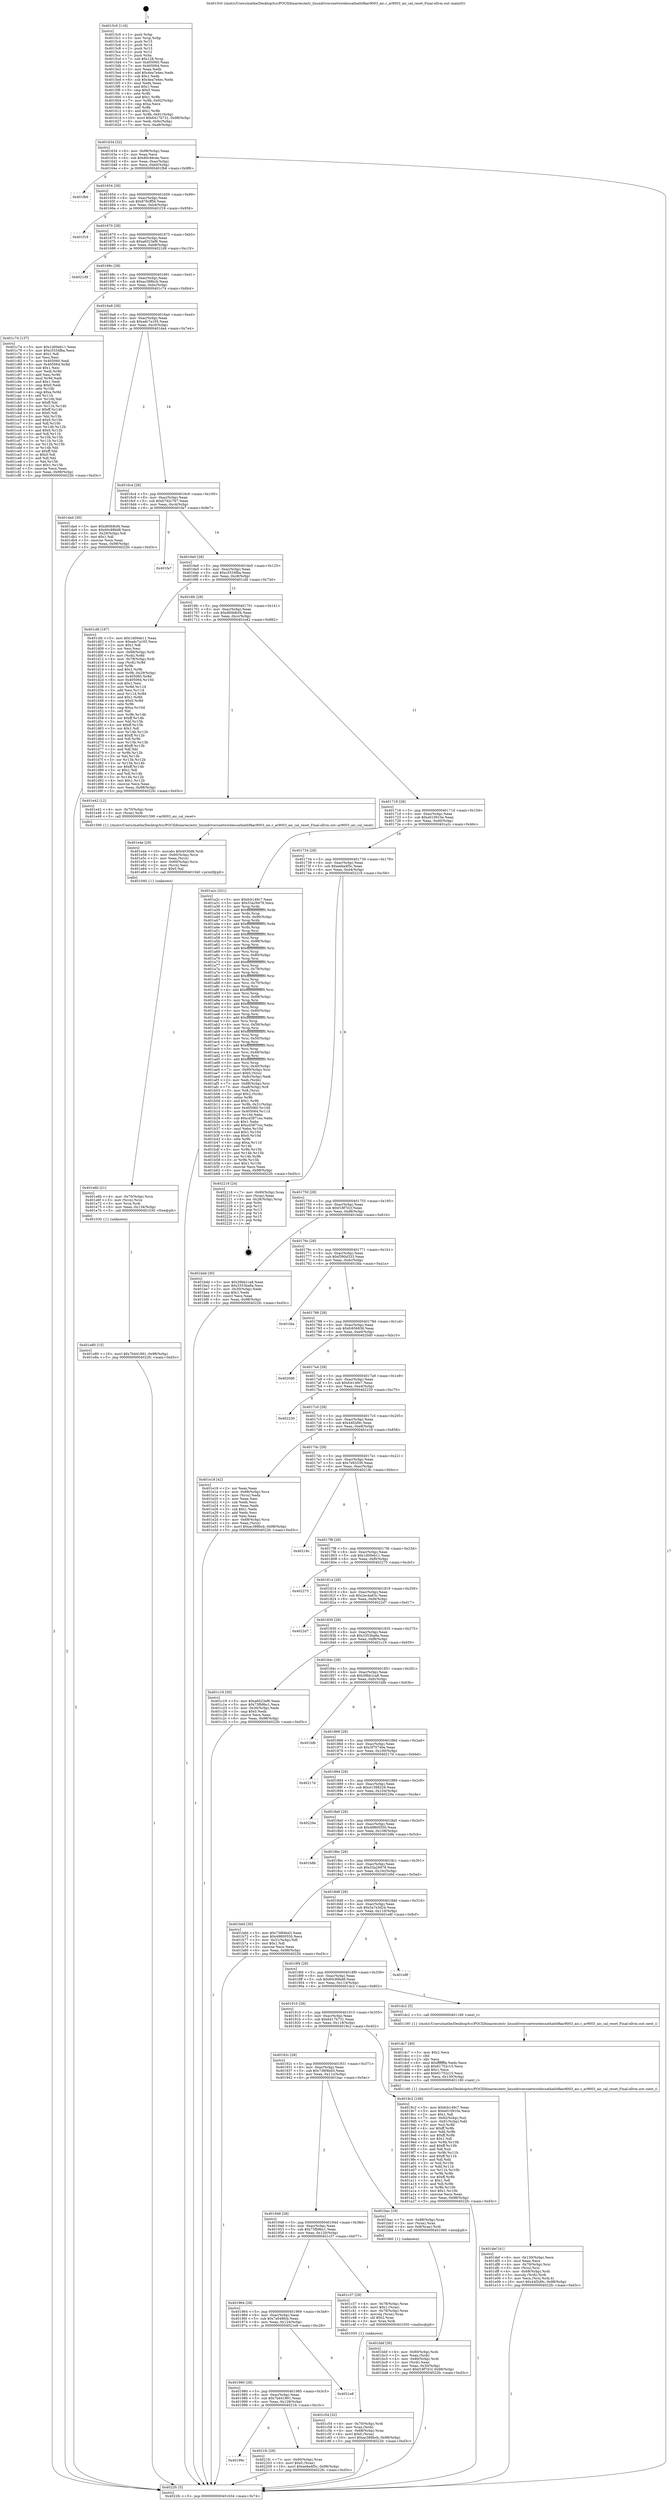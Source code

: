 digraph "0x4015c0" {
  label = "0x4015c0 (/mnt/c/Users/mathe/Desktop/tcc/POCII/binaries/extr_linuxdriversnetwirelessathath9kar9003_aic.c_ar9003_aic_cal_reset_Final-ollvm.out::main(0))"
  labelloc = "t"
  node[shape=record]

  Entry [label="",width=0.3,height=0.3,shape=circle,fillcolor=black,style=filled]
  "0x401634" [label="{
     0x401634 [32]\l
     | [instrs]\l
     &nbsp;&nbsp;0x401634 \<+6\>: mov -0x98(%rbp),%eax\l
     &nbsp;&nbsp;0x40163a \<+2\>: mov %eax,%ecx\l
     &nbsp;&nbsp;0x40163c \<+6\>: sub $0x80c46cee,%ecx\l
     &nbsp;&nbsp;0x401642 \<+6\>: mov %eax,-0xac(%rbp)\l
     &nbsp;&nbsp;0x401648 \<+6\>: mov %ecx,-0xb0(%rbp)\l
     &nbsp;&nbsp;0x40164e \<+6\>: je 0000000000401fb6 \<main+0x9f6\>\l
  }"]
  "0x401fb6" [label="{
     0x401fb6\l
  }", style=dashed]
  "0x401654" [label="{
     0x401654 [28]\l
     | [instrs]\l
     &nbsp;&nbsp;0x401654 \<+5\>: jmp 0000000000401659 \<main+0x99\>\l
     &nbsp;&nbsp;0x401659 \<+6\>: mov -0xac(%rbp),%eax\l
     &nbsp;&nbsp;0x40165f \<+5\>: sub $0x878cff56,%eax\l
     &nbsp;&nbsp;0x401664 \<+6\>: mov %eax,-0xb4(%rbp)\l
     &nbsp;&nbsp;0x40166a \<+6\>: je 0000000000401f18 \<main+0x958\>\l
  }"]
  Exit [label="",width=0.3,height=0.3,shape=circle,fillcolor=black,style=filled,peripheries=2]
  "0x401f18" [label="{
     0x401f18\l
  }", style=dashed]
  "0x401670" [label="{
     0x401670 [28]\l
     | [instrs]\l
     &nbsp;&nbsp;0x401670 \<+5\>: jmp 0000000000401675 \<main+0xb5\>\l
     &nbsp;&nbsp;0x401675 \<+6\>: mov -0xac(%rbp),%eax\l
     &nbsp;&nbsp;0x40167b \<+5\>: sub $0xa6023ef6,%eax\l
     &nbsp;&nbsp;0x401680 \<+6\>: mov %eax,-0xb8(%rbp)\l
     &nbsp;&nbsp;0x401686 \<+6\>: je 00000000004021d9 \<main+0xc19\>\l
  }"]
  "0x40199c" [label="{
     0x40199c\l
  }", style=dashed]
  "0x4021d9" [label="{
     0x4021d9\l
  }", style=dashed]
  "0x40168c" [label="{
     0x40168c [28]\l
     | [instrs]\l
     &nbsp;&nbsp;0x40168c \<+5\>: jmp 0000000000401691 \<main+0xd1\>\l
     &nbsp;&nbsp;0x401691 \<+6\>: mov -0xac(%rbp),%eax\l
     &nbsp;&nbsp;0x401697 \<+5\>: sub $0xac388bcb,%eax\l
     &nbsp;&nbsp;0x40169c \<+6\>: mov %eax,-0xbc(%rbp)\l
     &nbsp;&nbsp;0x4016a2 \<+6\>: je 0000000000401c74 \<main+0x6b4\>\l
  }"]
  "0x4021fc" [label="{
     0x4021fc [28]\l
     | [instrs]\l
     &nbsp;&nbsp;0x4021fc \<+7\>: mov -0x90(%rbp),%rax\l
     &nbsp;&nbsp;0x402203 \<+6\>: movl $0x0,(%rax)\l
     &nbsp;&nbsp;0x402209 \<+10\>: movl $0xeeba4f5c,-0x98(%rbp)\l
     &nbsp;&nbsp;0x402213 \<+5\>: jmp 00000000004022fc \<main+0xd3c\>\l
  }"]
  "0x401c74" [label="{
     0x401c74 [137]\l
     | [instrs]\l
     &nbsp;&nbsp;0x401c74 \<+5\>: mov $0x1d00eb11,%eax\l
     &nbsp;&nbsp;0x401c79 \<+5\>: mov $0xc5534fba,%ecx\l
     &nbsp;&nbsp;0x401c7e \<+2\>: mov $0x1,%dl\l
     &nbsp;&nbsp;0x401c80 \<+2\>: xor %esi,%esi\l
     &nbsp;&nbsp;0x401c82 \<+7\>: mov 0x405060,%edi\l
     &nbsp;&nbsp;0x401c89 \<+8\>: mov 0x405064,%r8d\l
     &nbsp;&nbsp;0x401c91 \<+3\>: sub $0x1,%esi\l
     &nbsp;&nbsp;0x401c94 \<+3\>: mov %edi,%r9d\l
     &nbsp;&nbsp;0x401c97 \<+3\>: add %esi,%r9d\l
     &nbsp;&nbsp;0x401c9a \<+4\>: imul %r9d,%edi\l
     &nbsp;&nbsp;0x401c9e \<+3\>: and $0x1,%edi\l
     &nbsp;&nbsp;0x401ca1 \<+3\>: cmp $0x0,%edi\l
     &nbsp;&nbsp;0x401ca4 \<+4\>: sete %r10b\l
     &nbsp;&nbsp;0x401ca8 \<+4\>: cmp $0xa,%r8d\l
     &nbsp;&nbsp;0x401cac \<+4\>: setl %r11b\l
     &nbsp;&nbsp;0x401cb0 \<+3\>: mov %r10b,%bl\l
     &nbsp;&nbsp;0x401cb3 \<+3\>: xor $0xff,%bl\l
     &nbsp;&nbsp;0x401cb6 \<+3\>: mov %r11b,%r14b\l
     &nbsp;&nbsp;0x401cb9 \<+4\>: xor $0xff,%r14b\l
     &nbsp;&nbsp;0x401cbd \<+3\>: xor $0x0,%dl\l
     &nbsp;&nbsp;0x401cc0 \<+3\>: mov %bl,%r15b\l
     &nbsp;&nbsp;0x401cc3 \<+4\>: and $0x0,%r15b\l
     &nbsp;&nbsp;0x401cc7 \<+3\>: and %dl,%r10b\l
     &nbsp;&nbsp;0x401cca \<+3\>: mov %r14b,%r12b\l
     &nbsp;&nbsp;0x401ccd \<+4\>: and $0x0,%r12b\l
     &nbsp;&nbsp;0x401cd1 \<+3\>: and %dl,%r11b\l
     &nbsp;&nbsp;0x401cd4 \<+3\>: or %r10b,%r15b\l
     &nbsp;&nbsp;0x401cd7 \<+3\>: or %r11b,%r12b\l
     &nbsp;&nbsp;0x401cda \<+3\>: xor %r12b,%r15b\l
     &nbsp;&nbsp;0x401cdd \<+3\>: or %r14b,%bl\l
     &nbsp;&nbsp;0x401ce0 \<+3\>: xor $0xff,%bl\l
     &nbsp;&nbsp;0x401ce3 \<+3\>: or $0x0,%dl\l
     &nbsp;&nbsp;0x401ce6 \<+2\>: and %dl,%bl\l
     &nbsp;&nbsp;0x401ce8 \<+3\>: or %bl,%r15b\l
     &nbsp;&nbsp;0x401ceb \<+4\>: test $0x1,%r15b\l
     &nbsp;&nbsp;0x401cef \<+3\>: cmovne %ecx,%eax\l
     &nbsp;&nbsp;0x401cf2 \<+6\>: mov %eax,-0x98(%rbp)\l
     &nbsp;&nbsp;0x401cf8 \<+5\>: jmp 00000000004022fc \<main+0xd3c\>\l
  }"]
  "0x4016a8" [label="{
     0x4016a8 [28]\l
     | [instrs]\l
     &nbsp;&nbsp;0x4016a8 \<+5\>: jmp 00000000004016ad \<main+0xed\>\l
     &nbsp;&nbsp;0x4016ad \<+6\>: mov -0xac(%rbp),%eax\l
     &nbsp;&nbsp;0x4016b3 \<+5\>: sub $0xadc7a165,%eax\l
     &nbsp;&nbsp;0x4016b8 \<+6\>: mov %eax,-0xc0(%rbp)\l
     &nbsp;&nbsp;0x4016be \<+6\>: je 0000000000401da4 \<main+0x7e4\>\l
  }"]
  "0x401980" [label="{
     0x401980 [28]\l
     | [instrs]\l
     &nbsp;&nbsp;0x401980 \<+5\>: jmp 0000000000401985 \<main+0x3c5\>\l
     &nbsp;&nbsp;0x401985 \<+6\>: mov -0xac(%rbp),%eax\l
     &nbsp;&nbsp;0x40198b \<+5\>: sub $0x7b441891,%eax\l
     &nbsp;&nbsp;0x401990 \<+6\>: mov %eax,-0x128(%rbp)\l
     &nbsp;&nbsp;0x401996 \<+6\>: je 00000000004021fc \<main+0xc3c\>\l
  }"]
  "0x401da4" [label="{
     0x401da4 [30]\l
     | [instrs]\l
     &nbsp;&nbsp;0x401da4 \<+5\>: mov $0xd60b8cf4,%eax\l
     &nbsp;&nbsp;0x401da9 \<+5\>: mov $0x60c89bd8,%ecx\l
     &nbsp;&nbsp;0x401dae \<+3\>: mov -0x29(%rbp),%dl\l
     &nbsp;&nbsp;0x401db1 \<+3\>: test $0x1,%dl\l
     &nbsp;&nbsp;0x401db4 \<+3\>: cmovne %ecx,%eax\l
     &nbsp;&nbsp;0x401db7 \<+6\>: mov %eax,-0x98(%rbp)\l
     &nbsp;&nbsp;0x401dbd \<+5\>: jmp 00000000004022fc \<main+0xd3c\>\l
  }"]
  "0x4016c4" [label="{
     0x4016c4 [28]\l
     | [instrs]\l
     &nbsp;&nbsp;0x4016c4 \<+5\>: jmp 00000000004016c9 \<main+0x109\>\l
     &nbsp;&nbsp;0x4016c9 \<+6\>: mov -0xac(%rbp),%eax\l
     &nbsp;&nbsp;0x4016cf \<+5\>: sub $0xb7d2c767,%eax\l
     &nbsp;&nbsp;0x4016d4 \<+6\>: mov %eax,-0xc4(%rbp)\l
     &nbsp;&nbsp;0x4016da \<+6\>: je 0000000000401fa7 \<main+0x9e7\>\l
  }"]
  "0x4021e8" [label="{
     0x4021e8\l
  }", style=dashed]
  "0x401fa7" [label="{
     0x401fa7\l
  }", style=dashed]
  "0x4016e0" [label="{
     0x4016e0 [28]\l
     | [instrs]\l
     &nbsp;&nbsp;0x4016e0 \<+5\>: jmp 00000000004016e5 \<main+0x125\>\l
     &nbsp;&nbsp;0x4016e5 \<+6\>: mov -0xac(%rbp),%eax\l
     &nbsp;&nbsp;0x4016eb \<+5\>: sub $0xc5534fba,%eax\l
     &nbsp;&nbsp;0x4016f0 \<+6\>: mov %eax,-0xc8(%rbp)\l
     &nbsp;&nbsp;0x4016f6 \<+6\>: je 0000000000401cfd \<main+0x73d\>\l
  }"]
  "0x401e80" [label="{
     0x401e80 [15]\l
     | [instrs]\l
     &nbsp;&nbsp;0x401e80 \<+10\>: movl $0x7b441891,-0x98(%rbp)\l
     &nbsp;&nbsp;0x401e8a \<+5\>: jmp 00000000004022fc \<main+0xd3c\>\l
  }"]
  "0x401cfd" [label="{
     0x401cfd [167]\l
     | [instrs]\l
     &nbsp;&nbsp;0x401cfd \<+5\>: mov $0x1d00eb11,%eax\l
     &nbsp;&nbsp;0x401d02 \<+5\>: mov $0xadc7a165,%ecx\l
     &nbsp;&nbsp;0x401d07 \<+2\>: mov $0x1,%dl\l
     &nbsp;&nbsp;0x401d09 \<+2\>: xor %esi,%esi\l
     &nbsp;&nbsp;0x401d0b \<+4\>: mov -0x68(%rbp),%rdi\l
     &nbsp;&nbsp;0x401d0f \<+3\>: mov (%rdi),%r8d\l
     &nbsp;&nbsp;0x401d12 \<+4\>: mov -0x78(%rbp),%rdi\l
     &nbsp;&nbsp;0x401d16 \<+3\>: cmp (%rdi),%r8d\l
     &nbsp;&nbsp;0x401d19 \<+4\>: setl %r9b\l
     &nbsp;&nbsp;0x401d1d \<+4\>: and $0x1,%r9b\l
     &nbsp;&nbsp;0x401d21 \<+4\>: mov %r9b,-0x29(%rbp)\l
     &nbsp;&nbsp;0x401d25 \<+8\>: mov 0x405060,%r8d\l
     &nbsp;&nbsp;0x401d2d \<+8\>: mov 0x405064,%r10d\l
     &nbsp;&nbsp;0x401d35 \<+3\>: sub $0x1,%esi\l
     &nbsp;&nbsp;0x401d38 \<+3\>: mov %r8d,%r11d\l
     &nbsp;&nbsp;0x401d3b \<+3\>: add %esi,%r11d\l
     &nbsp;&nbsp;0x401d3e \<+4\>: imul %r11d,%r8d\l
     &nbsp;&nbsp;0x401d42 \<+4\>: and $0x1,%r8d\l
     &nbsp;&nbsp;0x401d46 \<+4\>: cmp $0x0,%r8d\l
     &nbsp;&nbsp;0x401d4a \<+4\>: sete %r9b\l
     &nbsp;&nbsp;0x401d4e \<+4\>: cmp $0xa,%r10d\l
     &nbsp;&nbsp;0x401d52 \<+3\>: setl %bl\l
     &nbsp;&nbsp;0x401d55 \<+3\>: mov %r9b,%r14b\l
     &nbsp;&nbsp;0x401d58 \<+4\>: xor $0xff,%r14b\l
     &nbsp;&nbsp;0x401d5c \<+3\>: mov %bl,%r15b\l
     &nbsp;&nbsp;0x401d5f \<+4\>: xor $0xff,%r15b\l
     &nbsp;&nbsp;0x401d63 \<+3\>: xor $0x1,%dl\l
     &nbsp;&nbsp;0x401d66 \<+3\>: mov %r14b,%r12b\l
     &nbsp;&nbsp;0x401d69 \<+4\>: and $0xff,%r12b\l
     &nbsp;&nbsp;0x401d6d \<+3\>: and %dl,%r9b\l
     &nbsp;&nbsp;0x401d70 \<+3\>: mov %r15b,%r13b\l
     &nbsp;&nbsp;0x401d73 \<+4\>: and $0xff,%r13b\l
     &nbsp;&nbsp;0x401d77 \<+2\>: and %dl,%bl\l
     &nbsp;&nbsp;0x401d79 \<+3\>: or %r9b,%r12b\l
     &nbsp;&nbsp;0x401d7c \<+3\>: or %bl,%r13b\l
     &nbsp;&nbsp;0x401d7f \<+3\>: xor %r13b,%r12b\l
     &nbsp;&nbsp;0x401d82 \<+3\>: or %r15b,%r14b\l
     &nbsp;&nbsp;0x401d85 \<+4\>: xor $0xff,%r14b\l
     &nbsp;&nbsp;0x401d89 \<+3\>: or $0x1,%dl\l
     &nbsp;&nbsp;0x401d8c \<+3\>: and %dl,%r14b\l
     &nbsp;&nbsp;0x401d8f \<+3\>: or %r14b,%r12b\l
     &nbsp;&nbsp;0x401d92 \<+4\>: test $0x1,%r12b\l
     &nbsp;&nbsp;0x401d96 \<+3\>: cmovne %ecx,%eax\l
     &nbsp;&nbsp;0x401d99 \<+6\>: mov %eax,-0x98(%rbp)\l
     &nbsp;&nbsp;0x401d9f \<+5\>: jmp 00000000004022fc \<main+0xd3c\>\l
  }"]
  "0x4016fc" [label="{
     0x4016fc [28]\l
     | [instrs]\l
     &nbsp;&nbsp;0x4016fc \<+5\>: jmp 0000000000401701 \<main+0x141\>\l
     &nbsp;&nbsp;0x401701 \<+6\>: mov -0xac(%rbp),%eax\l
     &nbsp;&nbsp;0x401707 \<+5\>: sub $0xd60b8cf4,%eax\l
     &nbsp;&nbsp;0x40170c \<+6\>: mov %eax,-0xcc(%rbp)\l
     &nbsp;&nbsp;0x401712 \<+6\>: je 0000000000401e42 \<main+0x882\>\l
  }"]
  "0x401e6b" [label="{
     0x401e6b [21]\l
     | [instrs]\l
     &nbsp;&nbsp;0x401e6b \<+4\>: mov -0x70(%rbp),%rcx\l
     &nbsp;&nbsp;0x401e6f \<+3\>: mov (%rcx),%rcx\l
     &nbsp;&nbsp;0x401e72 \<+3\>: mov %rcx,%rdi\l
     &nbsp;&nbsp;0x401e75 \<+6\>: mov %eax,-0x134(%rbp)\l
     &nbsp;&nbsp;0x401e7b \<+5\>: call 0000000000401030 \<free@plt\>\l
     | [calls]\l
     &nbsp;&nbsp;0x401030 \{1\} (unknown)\l
  }"]
  "0x401e42" [label="{
     0x401e42 [12]\l
     | [instrs]\l
     &nbsp;&nbsp;0x401e42 \<+4\>: mov -0x70(%rbp),%rax\l
     &nbsp;&nbsp;0x401e46 \<+3\>: mov (%rax),%rdi\l
     &nbsp;&nbsp;0x401e49 \<+5\>: call 0000000000401590 \<ar9003_aic_cal_reset\>\l
     | [calls]\l
     &nbsp;&nbsp;0x401590 \{1\} (/mnt/c/Users/mathe/Desktop/tcc/POCII/binaries/extr_linuxdriversnetwirelessathath9kar9003_aic.c_ar9003_aic_cal_reset_Final-ollvm.out::ar9003_aic_cal_reset)\l
  }"]
  "0x401718" [label="{
     0x401718 [28]\l
     | [instrs]\l
     &nbsp;&nbsp;0x401718 \<+5\>: jmp 000000000040171d \<main+0x15d\>\l
     &nbsp;&nbsp;0x40171d \<+6\>: mov -0xac(%rbp),%eax\l
     &nbsp;&nbsp;0x401723 \<+5\>: sub $0xe010910e,%eax\l
     &nbsp;&nbsp;0x401728 \<+6\>: mov %eax,-0xd0(%rbp)\l
     &nbsp;&nbsp;0x40172e \<+6\>: je 0000000000401a2c \<main+0x46c\>\l
  }"]
  "0x401e4e" [label="{
     0x401e4e [29]\l
     | [instrs]\l
     &nbsp;&nbsp;0x401e4e \<+10\>: movabs $0x4030d6,%rdi\l
     &nbsp;&nbsp;0x401e58 \<+4\>: mov -0x60(%rbp),%rcx\l
     &nbsp;&nbsp;0x401e5c \<+2\>: mov %eax,(%rcx)\l
     &nbsp;&nbsp;0x401e5e \<+4\>: mov -0x60(%rbp),%rcx\l
     &nbsp;&nbsp;0x401e62 \<+2\>: mov (%rcx),%esi\l
     &nbsp;&nbsp;0x401e64 \<+2\>: mov $0x0,%al\l
     &nbsp;&nbsp;0x401e66 \<+5\>: call 0000000000401040 \<printf@plt\>\l
     | [calls]\l
     &nbsp;&nbsp;0x401040 \{1\} (unknown)\l
  }"]
  "0x401a2c" [label="{
     0x401a2c [321]\l
     | [instrs]\l
     &nbsp;&nbsp;0x401a2c \<+5\>: mov $0xfcb149c7,%eax\l
     &nbsp;&nbsp;0x401a31 \<+5\>: mov $0x53a29479,%ecx\l
     &nbsp;&nbsp;0x401a36 \<+3\>: mov %rsp,%rdx\l
     &nbsp;&nbsp;0x401a39 \<+4\>: add $0xfffffffffffffff0,%rdx\l
     &nbsp;&nbsp;0x401a3d \<+3\>: mov %rdx,%rsp\l
     &nbsp;&nbsp;0x401a40 \<+7\>: mov %rdx,-0x90(%rbp)\l
     &nbsp;&nbsp;0x401a47 \<+3\>: mov %rsp,%rdx\l
     &nbsp;&nbsp;0x401a4a \<+4\>: add $0xfffffffffffffff0,%rdx\l
     &nbsp;&nbsp;0x401a4e \<+3\>: mov %rdx,%rsp\l
     &nbsp;&nbsp;0x401a51 \<+3\>: mov %rsp,%rsi\l
     &nbsp;&nbsp;0x401a54 \<+4\>: add $0xfffffffffffffff0,%rsi\l
     &nbsp;&nbsp;0x401a58 \<+3\>: mov %rsi,%rsp\l
     &nbsp;&nbsp;0x401a5b \<+7\>: mov %rsi,-0x88(%rbp)\l
     &nbsp;&nbsp;0x401a62 \<+3\>: mov %rsp,%rsi\l
     &nbsp;&nbsp;0x401a65 \<+4\>: add $0xfffffffffffffff0,%rsi\l
     &nbsp;&nbsp;0x401a69 \<+3\>: mov %rsi,%rsp\l
     &nbsp;&nbsp;0x401a6c \<+4\>: mov %rsi,-0x80(%rbp)\l
     &nbsp;&nbsp;0x401a70 \<+3\>: mov %rsp,%rsi\l
     &nbsp;&nbsp;0x401a73 \<+4\>: add $0xfffffffffffffff0,%rsi\l
     &nbsp;&nbsp;0x401a77 \<+3\>: mov %rsi,%rsp\l
     &nbsp;&nbsp;0x401a7a \<+4\>: mov %rsi,-0x78(%rbp)\l
     &nbsp;&nbsp;0x401a7e \<+3\>: mov %rsp,%rsi\l
     &nbsp;&nbsp;0x401a81 \<+4\>: add $0xfffffffffffffff0,%rsi\l
     &nbsp;&nbsp;0x401a85 \<+3\>: mov %rsi,%rsp\l
     &nbsp;&nbsp;0x401a88 \<+4\>: mov %rsi,-0x70(%rbp)\l
     &nbsp;&nbsp;0x401a8c \<+3\>: mov %rsp,%rsi\l
     &nbsp;&nbsp;0x401a8f \<+4\>: add $0xfffffffffffffff0,%rsi\l
     &nbsp;&nbsp;0x401a93 \<+3\>: mov %rsi,%rsp\l
     &nbsp;&nbsp;0x401a96 \<+4\>: mov %rsi,-0x68(%rbp)\l
     &nbsp;&nbsp;0x401a9a \<+3\>: mov %rsp,%rsi\l
     &nbsp;&nbsp;0x401a9d \<+4\>: add $0xfffffffffffffff0,%rsi\l
     &nbsp;&nbsp;0x401aa1 \<+3\>: mov %rsi,%rsp\l
     &nbsp;&nbsp;0x401aa4 \<+4\>: mov %rsi,-0x60(%rbp)\l
     &nbsp;&nbsp;0x401aa8 \<+3\>: mov %rsp,%rsi\l
     &nbsp;&nbsp;0x401aab \<+4\>: add $0xfffffffffffffff0,%rsi\l
     &nbsp;&nbsp;0x401aaf \<+3\>: mov %rsi,%rsp\l
     &nbsp;&nbsp;0x401ab2 \<+4\>: mov %rsi,-0x58(%rbp)\l
     &nbsp;&nbsp;0x401ab6 \<+3\>: mov %rsp,%rsi\l
     &nbsp;&nbsp;0x401ab9 \<+4\>: add $0xfffffffffffffff0,%rsi\l
     &nbsp;&nbsp;0x401abd \<+3\>: mov %rsi,%rsp\l
     &nbsp;&nbsp;0x401ac0 \<+4\>: mov %rsi,-0x50(%rbp)\l
     &nbsp;&nbsp;0x401ac4 \<+3\>: mov %rsp,%rsi\l
     &nbsp;&nbsp;0x401ac7 \<+4\>: add $0xfffffffffffffff0,%rsi\l
     &nbsp;&nbsp;0x401acb \<+3\>: mov %rsi,%rsp\l
     &nbsp;&nbsp;0x401ace \<+4\>: mov %rsi,-0x48(%rbp)\l
     &nbsp;&nbsp;0x401ad2 \<+3\>: mov %rsp,%rsi\l
     &nbsp;&nbsp;0x401ad5 \<+4\>: add $0xfffffffffffffff0,%rsi\l
     &nbsp;&nbsp;0x401ad9 \<+3\>: mov %rsi,%rsp\l
     &nbsp;&nbsp;0x401adc \<+4\>: mov %rsi,-0x40(%rbp)\l
     &nbsp;&nbsp;0x401ae0 \<+7\>: mov -0x90(%rbp),%rsi\l
     &nbsp;&nbsp;0x401ae7 \<+6\>: movl $0x0,(%rsi)\l
     &nbsp;&nbsp;0x401aed \<+6\>: mov -0x9c(%rbp),%edi\l
     &nbsp;&nbsp;0x401af3 \<+2\>: mov %edi,(%rdx)\l
     &nbsp;&nbsp;0x401af5 \<+7\>: mov -0x88(%rbp),%rsi\l
     &nbsp;&nbsp;0x401afc \<+7\>: mov -0xa8(%rbp),%r8\l
     &nbsp;&nbsp;0x401b03 \<+3\>: mov %r8,(%rsi)\l
     &nbsp;&nbsp;0x401b06 \<+3\>: cmpl $0x2,(%rdx)\l
     &nbsp;&nbsp;0x401b09 \<+4\>: setne %r9b\l
     &nbsp;&nbsp;0x401b0d \<+4\>: and $0x1,%r9b\l
     &nbsp;&nbsp;0x401b11 \<+4\>: mov %r9b,-0x31(%rbp)\l
     &nbsp;&nbsp;0x401b15 \<+8\>: mov 0x405060,%r10d\l
     &nbsp;&nbsp;0x401b1d \<+8\>: mov 0x405064,%r11d\l
     &nbsp;&nbsp;0x401b25 \<+3\>: mov %r10d,%ebx\l
     &nbsp;&nbsp;0x401b28 \<+6\>: sub $0xcd3871ec,%ebx\l
     &nbsp;&nbsp;0x401b2e \<+3\>: sub $0x1,%ebx\l
     &nbsp;&nbsp;0x401b31 \<+6\>: add $0xcd3871ec,%ebx\l
     &nbsp;&nbsp;0x401b37 \<+4\>: imul %ebx,%r10d\l
     &nbsp;&nbsp;0x401b3b \<+4\>: and $0x1,%r10d\l
     &nbsp;&nbsp;0x401b3f \<+4\>: cmp $0x0,%r10d\l
     &nbsp;&nbsp;0x401b43 \<+4\>: sete %r9b\l
     &nbsp;&nbsp;0x401b47 \<+4\>: cmp $0xa,%r11d\l
     &nbsp;&nbsp;0x401b4b \<+4\>: setl %r14b\l
     &nbsp;&nbsp;0x401b4f \<+3\>: mov %r9b,%r15b\l
     &nbsp;&nbsp;0x401b52 \<+3\>: and %r14b,%r15b\l
     &nbsp;&nbsp;0x401b55 \<+3\>: xor %r14b,%r9b\l
     &nbsp;&nbsp;0x401b58 \<+3\>: or %r9b,%r15b\l
     &nbsp;&nbsp;0x401b5b \<+4\>: test $0x1,%r15b\l
     &nbsp;&nbsp;0x401b5f \<+3\>: cmovne %ecx,%eax\l
     &nbsp;&nbsp;0x401b62 \<+6\>: mov %eax,-0x98(%rbp)\l
     &nbsp;&nbsp;0x401b68 \<+5\>: jmp 00000000004022fc \<main+0xd3c\>\l
  }"]
  "0x401734" [label="{
     0x401734 [28]\l
     | [instrs]\l
     &nbsp;&nbsp;0x401734 \<+5\>: jmp 0000000000401739 \<main+0x179\>\l
     &nbsp;&nbsp;0x401739 \<+6\>: mov -0xac(%rbp),%eax\l
     &nbsp;&nbsp;0x40173f \<+5\>: sub $0xeeba4f5c,%eax\l
     &nbsp;&nbsp;0x401744 \<+6\>: mov %eax,-0xd4(%rbp)\l
     &nbsp;&nbsp;0x40174a \<+6\>: je 0000000000402218 \<main+0xc58\>\l
  }"]
  "0x401def" [label="{
     0x401def [41]\l
     | [instrs]\l
     &nbsp;&nbsp;0x401def \<+6\>: mov -0x130(%rbp),%ecx\l
     &nbsp;&nbsp;0x401df5 \<+3\>: imul %eax,%ecx\l
     &nbsp;&nbsp;0x401df8 \<+4\>: mov -0x70(%rbp),%rsi\l
     &nbsp;&nbsp;0x401dfc \<+3\>: mov (%rsi),%rsi\l
     &nbsp;&nbsp;0x401dff \<+4\>: mov -0x68(%rbp),%rdi\l
     &nbsp;&nbsp;0x401e03 \<+3\>: movslq (%rdi),%rdi\l
     &nbsp;&nbsp;0x401e06 \<+3\>: mov %ecx,(%rsi,%rdi,4)\l
     &nbsp;&nbsp;0x401e09 \<+10\>: movl $0x44f2d9c,-0x98(%rbp)\l
     &nbsp;&nbsp;0x401e13 \<+5\>: jmp 00000000004022fc \<main+0xd3c\>\l
  }"]
  "0x402218" [label="{
     0x402218 [24]\l
     | [instrs]\l
     &nbsp;&nbsp;0x402218 \<+7\>: mov -0x90(%rbp),%rax\l
     &nbsp;&nbsp;0x40221f \<+2\>: mov (%rax),%eax\l
     &nbsp;&nbsp;0x402221 \<+4\>: lea -0x28(%rbp),%rsp\l
     &nbsp;&nbsp;0x402225 \<+1\>: pop %rbx\l
     &nbsp;&nbsp;0x402226 \<+2\>: pop %r12\l
     &nbsp;&nbsp;0x402228 \<+2\>: pop %r13\l
     &nbsp;&nbsp;0x40222a \<+2\>: pop %r14\l
     &nbsp;&nbsp;0x40222c \<+2\>: pop %r15\l
     &nbsp;&nbsp;0x40222e \<+1\>: pop %rbp\l
     &nbsp;&nbsp;0x40222f \<+1\>: ret\l
  }"]
  "0x401750" [label="{
     0x401750 [28]\l
     | [instrs]\l
     &nbsp;&nbsp;0x401750 \<+5\>: jmp 0000000000401755 \<main+0x195\>\l
     &nbsp;&nbsp;0x401755 \<+6\>: mov -0xac(%rbp),%eax\l
     &nbsp;&nbsp;0x40175b \<+5\>: sub $0xf18f7d1f,%eax\l
     &nbsp;&nbsp;0x401760 \<+6\>: mov %eax,-0xd8(%rbp)\l
     &nbsp;&nbsp;0x401766 \<+6\>: je 0000000000401bdd \<main+0x61d\>\l
  }"]
  "0x401dc7" [label="{
     0x401dc7 [40]\l
     | [instrs]\l
     &nbsp;&nbsp;0x401dc7 \<+5\>: mov $0x2,%ecx\l
     &nbsp;&nbsp;0x401dcc \<+1\>: cltd\l
     &nbsp;&nbsp;0x401dcd \<+2\>: idiv %ecx\l
     &nbsp;&nbsp;0x401dcf \<+6\>: imul $0xfffffffe,%edx,%ecx\l
     &nbsp;&nbsp;0x401dd5 \<+6\>: sub $0x61752c15,%ecx\l
     &nbsp;&nbsp;0x401ddb \<+3\>: add $0x1,%ecx\l
     &nbsp;&nbsp;0x401dde \<+6\>: add $0x61752c15,%ecx\l
     &nbsp;&nbsp;0x401de4 \<+6\>: mov %ecx,-0x130(%rbp)\l
     &nbsp;&nbsp;0x401dea \<+5\>: call 0000000000401160 \<next_i\>\l
     | [calls]\l
     &nbsp;&nbsp;0x401160 \{1\} (/mnt/c/Users/mathe/Desktop/tcc/POCII/binaries/extr_linuxdriversnetwirelessathath9kar9003_aic.c_ar9003_aic_cal_reset_Final-ollvm.out::next_i)\l
  }"]
  "0x401bdd" [label="{
     0x401bdd [30]\l
     | [instrs]\l
     &nbsp;&nbsp;0x401bdd \<+5\>: mov $0x39bb1ca8,%eax\l
     &nbsp;&nbsp;0x401be2 \<+5\>: mov $0x3353ba8a,%ecx\l
     &nbsp;&nbsp;0x401be7 \<+3\>: mov -0x30(%rbp),%edx\l
     &nbsp;&nbsp;0x401bea \<+3\>: cmp $0x1,%edx\l
     &nbsp;&nbsp;0x401bed \<+3\>: cmovl %ecx,%eax\l
     &nbsp;&nbsp;0x401bf0 \<+6\>: mov %eax,-0x98(%rbp)\l
     &nbsp;&nbsp;0x401bf6 \<+5\>: jmp 00000000004022fc \<main+0xd3c\>\l
  }"]
  "0x40176c" [label="{
     0x40176c [28]\l
     | [instrs]\l
     &nbsp;&nbsp;0x40176c \<+5\>: jmp 0000000000401771 \<main+0x1b1\>\l
     &nbsp;&nbsp;0x401771 \<+6\>: mov -0xac(%rbp),%eax\l
     &nbsp;&nbsp;0x401777 \<+5\>: sub $0xf390d333,%eax\l
     &nbsp;&nbsp;0x40177c \<+6\>: mov %eax,-0xdc(%rbp)\l
     &nbsp;&nbsp;0x401782 \<+6\>: je 0000000000401fda \<main+0xa1a\>\l
  }"]
  "0x401c54" [label="{
     0x401c54 [32]\l
     | [instrs]\l
     &nbsp;&nbsp;0x401c54 \<+4\>: mov -0x70(%rbp),%rdi\l
     &nbsp;&nbsp;0x401c58 \<+3\>: mov %rax,(%rdi)\l
     &nbsp;&nbsp;0x401c5b \<+4\>: mov -0x68(%rbp),%rax\l
     &nbsp;&nbsp;0x401c5f \<+6\>: movl $0x0,(%rax)\l
     &nbsp;&nbsp;0x401c65 \<+10\>: movl $0xac388bcb,-0x98(%rbp)\l
     &nbsp;&nbsp;0x401c6f \<+5\>: jmp 00000000004022fc \<main+0xd3c\>\l
  }"]
  "0x401fda" [label="{
     0x401fda\l
  }", style=dashed]
  "0x401788" [label="{
     0x401788 [28]\l
     | [instrs]\l
     &nbsp;&nbsp;0x401788 \<+5\>: jmp 000000000040178d \<main+0x1cd\>\l
     &nbsp;&nbsp;0x40178d \<+6\>: mov -0xac(%rbp),%eax\l
     &nbsp;&nbsp;0x401793 \<+5\>: sub $0xfc656836,%eax\l
     &nbsp;&nbsp;0x401798 \<+6\>: mov %eax,-0xe0(%rbp)\l
     &nbsp;&nbsp;0x40179e \<+6\>: je 00000000004020d0 \<main+0xb10\>\l
  }"]
  "0x401964" [label="{
     0x401964 [28]\l
     | [instrs]\l
     &nbsp;&nbsp;0x401964 \<+5\>: jmp 0000000000401969 \<main+0x3a9\>\l
     &nbsp;&nbsp;0x401969 \<+6\>: mov -0xac(%rbp),%eax\l
     &nbsp;&nbsp;0x40196f \<+5\>: sub $0x7a048fcb,%eax\l
     &nbsp;&nbsp;0x401974 \<+6\>: mov %eax,-0x124(%rbp)\l
     &nbsp;&nbsp;0x40197a \<+6\>: je 00000000004021e8 \<main+0xc28\>\l
  }"]
  "0x4020d0" [label="{
     0x4020d0\l
  }", style=dashed]
  "0x4017a4" [label="{
     0x4017a4 [28]\l
     | [instrs]\l
     &nbsp;&nbsp;0x4017a4 \<+5\>: jmp 00000000004017a9 \<main+0x1e9\>\l
     &nbsp;&nbsp;0x4017a9 \<+6\>: mov -0xac(%rbp),%eax\l
     &nbsp;&nbsp;0x4017af \<+5\>: sub $0xfcb149c7,%eax\l
     &nbsp;&nbsp;0x4017b4 \<+6\>: mov %eax,-0xe4(%rbp)\l
     &nbsp;&nbsp;0x4017ba \<+6\>: je 0000000000402230 \<main+0xc70\>\l
  }"]
  "0x401c37" [label="{
     0x401c37 [29]\l
     | [instrs]\l
     &nbsp;&nbsp;0x401c37 \<+4\>: mov -0x78(%rbp),%rax\l
     &nbsp;&nbsp;0x401c3b \<+6\>: movl $0x1,(%rax)\l
     &nbsp;&nbsp;0x401c41 \<+4\>: mov -0x78(%rbp),%rax\l
     &nbsp;&nbsp;0x401c45 \<+3\>: movslq (%rax),%rax\l
     &nbsp;&nbsp;0x401c48 \<+4\>: shl $0x2,%rax\l
     &nbsp;&nbsp;0x401c4c \<+3\>: mov %rax,%rdi\l
     &nbsp;&nbsp;0x401c4f \<+5\>: call 0000000000401050 \<malloc@plt\>\l
     | [calls]\l
     &nbsp;&nbsp;0x401050 \{1\} (unknown)\l
  }"]
  "0x402230" [label="{
     0x402230\l
  }", style=dashed]
  "0x4017c0" [label="{
     0x4017c0 [28]\l
     | [instrs]\l
     &nbsp;&nbsp;0x4017c0 \<+5\>: jmp 00000000004017c5 \<main+0x205\>\l
     &nbsp;&nbsp;0x4017c5 \<+6\>: mov -0xac(%rbp),%eax\l
     &nbsp;&nbsp;0x4017cb \<+5\>: sub $0x44f2d9c,%eax\l
     &nbsp;&nbsp;0x4017d0 \<+6\>: mov %eax,-0xe8(%rbp)\l
     &nbsp;&nbsp;0x4017d6 \<+6\>: je 0000000000401e18 \<main+0x858\>\l
  }"]
  "0x401bbf" [label="{
     0x401bbf [30]\l
     | [instrs]\l
     &nbsp;&nbsp;0x401bbf \<+4\>: mov -0x80(%rbp),%rdi\l
     &nbsp;&nbsp;0x401bc3 \<+2\>: mov %eax,(%rdi)\l
     &nbsp;&nbsp;0x401bc5 \<+4\>: mov -0x80(%rbp),%rdi\l
     &nbsp;&nbsp;0x401bc9 \<+2\>: mov (%rdi),%eax\l
     &nbsp;&nbsp;0x401bcb \<+3\>: mov %eax,-0x30(%rbp)\l
     &nbsp;&nbsp;0x401bce \<+10\>: movl $0xf18f7d1f,-0x98(%rbp)\l
     &nbsp;&nbsp;0x401bd8 \<+5\>: jmp 00000000004022fc \<main+0xd3c\>\l
  }"]
  "0x401e18" [label="{
     0x401e18 [42]\l
     | [instrs]\l
     &nbsp;&nbsp;0x401e18 \<+2\>: xor %eax,%eax\l
     &nbsp;&nbsp;0x401e1a \<+4\>: mov -0x68(%rbp),%rcx\l
     &nbsp;&nbsp;0x401e1e \<+2\>: mov (%rcx),%edx\l
     &nbsp;&nbsp;0x401e20 \<+2\>: mov %eax,%esi\l
     &nbsp;&nbsp;0x401e22 \<+2\>: sub %edx,%esi\l
     &nbsp;&nbsp;0x401e24 \<+2\>: mov %eax,%edx\l
     &nbsp;&nbsp;0x401e26 \<+3\>: sub $0x1,%edx\l
     &nbsp;&nbsp;0x401e29 \<+2\>: add %edx,%esi\l
     &nbsp;&nbsp;0x401e2b \<+2\>: sub %esi,%eax\l
     &nbsp;&nbsp;0x401e2d \<+4\>: mov -0x68(%rbp),%rcx\l
     &nbsp;&nbsp;0x401e31 \<+2\>: mov %eax,(%rcx)\l
     &nbsp;&nbsp;0x401e33 \<+10\>: movl $0xac388bcb,-0x98(%rbp)\l
     &nbsp;&nbsp;0x401e3d \<+5\>: jmp 00000000004022fc \<main+0xd3c\>\l
  }"]
  "0x4017dc" [label="{
     0x4017dc [28]\l
     | [instrs]\l
     &nbsp;&nbsp;0x4017dc \<+5\>: jmp 00000000004017e1 \<main+0x221\>\l
     &nbsp;&nbsp;0x4017e1 \<+6\>: mov -0xac(%rbp),%eax\l
     &nbsp;&nbsp;0x4017e7 \<+5\>: sub $0x7e93330,%eax\l
     &nbsp;&nbsp;0x4017ec \<+6\>: mov %eax,-0xec(%rbp)\l
     &nbsp;&nbsp;0x4017f2 \<+6\>: je 000000000040218c \<main+0xbcc\>\l
  }"]
  "0x401948" [label="{
     0x401948 [28]\l
     | [instrs]\l
     &nbsp;&nbsp;0x401948 \<+5\>: jmp 000000000040194d \<main+0x38d\>\l
     &nbsp;&nbsp;0x40194d \<+6\>: mov -0xac(%rbp),%eax\l
     &nbsp;&nbsp;0x401953 \<+5\>: sub $0x73fb9bc1,%eax\l
     &nbsp;&nbsp;0x401958 \<+6\>: mov %eax,-0x120(%rbp)\l
     &nbsp;&nbsp;0x40195e \<+6\>: je 0000000000401c37 \<main+0x677\>\l
  }"]
  "0x40218c" [label="{
     0x40218c\l
  }", style=dashed]
  "0x4017f8" [label="{
     0x4017f8 [28]\l
     | [instrs]\l
     &nbsp;&nbsp;0x4017f8 \<+5\>: jmp 00000000004017fd \<main+0x23d\>\l
     &nbsp;&nbsp;0x4017fd \<+6\>: mov -0xac(%rbp),%eax\l
     &nbsp;&nbsp;0x401803 \<+5\>: sub $0x1d00eb11,%eax\l
     &nbsp;&nbsp;0x401808 \<+6\>: mov %eax,-0xf0(%rbp)\l
     &nbsp;&nbsp;0x40180e \<+6\>: je 0000000000402275 \<main+0xcb5\>\l
  }"]
  "0x401bac" [label="{
     0x401bac [19]\l
     | [instrs]\l
     &nbsp;&nbsp;0x401bac \<+7\>: mov -0x88(%rbp),%rax\l
     &nbsp;&nbsp;0x401bb3 \<+3\>: mov (%rax),%rax\l
     &nbsp;&nbsp;0x401bb6 \<+4\>: mov 0x8(%rax),%rdi\l
     &nbsp;&nbsp;0x401bba \<+5\>: call 0000000000401060 \<atoi@plt\>\l
     | [calls]\l
     &nbsp;&nbsp;0x401060 \{1\} (unknown)\l
  }"]
  "0x402275" [label="{
     0x402275\l
  }", style=dashed]
  "0x401814" [label="{
     0x401814 [28]\l
     | [instrs]\l
     &nbsp;&nbsp;0x401814 \<+5\>: jmp 0000000000401819 \<main+0x259\>\l
     &nbsp;&nbsp;0x401819 \<+6\>: mov -0xac(%rbp),%eax\l
     &nbsp;&nbsp;0x40181f \<+5\>: sub $0x2ec4a63c,%eax\l
     &nbsp;&nbsp;0x401824 \<+6\>: mov %eax,-0xf4(%rbp)\l
     &nbsp;&nbsp;0x40182a \<+6\>: je 00000000004022d7 \<main+0xd17\>\l
  }"]
  "0x4015c0" [label="{
     0x4015c0 [116]\l
     | [instrs]\l
     &nbsp;&nbsp;0x4015c0 \<+1\>: push %rbp\l
     &nbsp;&nbsp;0x4015c1 \<+3\>: mov %rsp,%rbp\l
     &nbsp;&nbsp;0x4015c4 \<+2\>: push %r15\l
     &nbsp;&nbsp;0x4015c6 \<+2\>: push %r14\l
     &nbsp;&nbsp;0x4015c8 \<+2\>: push %r13\l
     &nbsp;&nbsp;0x4015ca \<+2\>: push %r12\l
     &nbsp;&nbsp;0x4015cc \<+1\>: push %rbx\l
     &nbsp;&nbsp;0x4015cd \<+7\>: sub $0x128,%rsp\l
     &nbsp;&nbsp;0x4015d4 \<+7\>: mov 0x405060,%eax\l
     &nbsp;&nbsp;0x4015db \<+7\>: mov 0x405064,%ecx\l
     &nbsp;&nbsp;0x4015e2 \<+2\>: mov %eax,%edx\l
     &nbsp;&nbsp;0x4015e4 \<+6\>: add $0x4ea7e4ec,%edx\l
     &nbsp;&nbsp;0x4015ea \<+3\>: sub $0x1,%edx\l
     &nbsp;&nbsp;0x4015ed \<+6\>: sub $0x4ea7e4ec,%edx\l
     &nbsp;&nbsp;0x4015f3 \<+3\>: imul %edx,%eax\l
     &nbsp;&nbsp;0x4015f6 \<+3\>: and $0x1,%eax\l
     &nbsp;&nbsp;0x4015f9 \<+3\>: cmp $0x0,%eax\l
     &nbsp;&nbsp;0x4015fc \<+4\>: sete %r8b\l
     &nbsp;&nbsp;0x401600 \<+4\>: and $0x1,%r8b\l
     &nbsp;&nbsp;0x401604 \<+7\>: mov %r8b,-0x92(%rbp)\l
     &nbsp;&nbsp;0x40160b \<+3\>: cmp $0xa,%ecx\l
     &nbsp;&nbsp;0x40160e \<+4\>: setl %r8b\l
     &nbsp;&nbsp;0x401612 \<+4\>: and $0x1,%r8b\l
     &nbsp;&nbsp;0x401616 \<+7\>: mov %r8b,-0x91(%rbp)\l
     &nbsp;&nbsp;0x40161d \<+10\>: movl $0x6417b731,-0x98(%rbp)\l
     &nbsp;&nbsp;0x401627 \<+6\>: mov %edi,-0x9c(%rbp)\l
     &nbsp;&nbsp;0x40162d \<+7\>: mov %rsi,-0xa8(%rbp)\l
  }"]
  "0x4022d7" [label="{
     0x4022d7\l
  }", style=dashed]
  "0x401830" [label="{
     0x401830 [28]\l
     | [instrs]\l
     &nbsp;&nbsp;0x401830 \<+5\>: jmp 0000000000401835 \<main+0x275\>\l
     &nbsp;&nbsp;0x401835 \<+6\>: mov -0xac(%rbp),%eax\l
     &nbsp;&nbsp;0x40183b \<+5\>: sub $0x3353ba8a,%eax\l
     &nbsp;&nbsp;0x401840 \<+6\>: mov %eax,-0xf8(%rbp)\l
     &nbsp;&nbsp;0x401846 \<+6\>: je 0000000000401c19 \<main+0x659\>\l
  }"]
  "0x4022fc" [label="{
     0x4022fc [5]\l
     | [instrs]\l
     &nbsp;&nbsp;0x4022fc \<+5\>: jmp 0000000000401634 \<main+0x74\>\l
  }"]
  "0x401c19" [label="{
     0x401c19 [30]\l
     | [instrs]\l
     &nbsp;&nbsp;0x401c19 \<+5\>: mov $0xa6023ef6,%eax\l
     &nbsp;&nbsp;0x401c1e \<+5\>: mov $0x73fb9bc1,%ecx\l
     &nbsp;&nbsp;0x401c23 \<+3\>: mov -0x30(%rbp),%edx\l
     &nbsp;&nbsp;0x401c26 \<+3\>: cmp $0x0,%edx\l
     &nbsp;&nbsp;0x401c29 \<+3\>: cmove %ecx,%eax\l
     &nbsp;&nbsp;0x401c2c \<+6\>: mov %eax,-0x98(%rbp)\l
     &nbsp;&nbsp;0x401c32 \<+5\>: jmp 00000000004022fc \<main+0xd3c\>\l
  }"]
  "0x40184c" [label="{
     0x40184c [28]\l
     | [instrs]\l
     &nbsp;&nbsp;0x40184c \<+5\>: jmp 0000000000401851 \<main+0x291\>\l
     &nbsp;&nbsp;0x401851 \<+6\>: mov -0xac(%rbp),%eax\l
     &nbsp;&nbsp;0x401857 \<+5\>: sub $0x39bb1ca8,%eax\l
     &nbsp;&nbsp;0x40185c \<+6\>: mov %eax,-0xfc(%rbp)\l
     &nbsp;&nbsp;0x401862 \<+6\>: je 0000000000401bfb \<main+0x63b\>\l
  }"]
  "0x40192c" [label="{
     0x40192c [28]\l
     | [instrs]\l
     &nbsp;&nbsp;0x40192c \<+5\>: jmp 0000000000401931 \<main+0x371\>\l
     &nbsp;&nbsp;0x401931 \<+6\>: mov -0xac(%rbp),%eax\l
     &nbsp;&nbsp;0x401937 \<+5\>: sub $0x738f4bd3,%eax\l
     &nbsp;&nbsp;0x40193c \<+6\>: mov %eax,-0x11c(%rbp)\l
     &nbsp;&nbsp;0x401942 \<+6\>: je 0000000000401bac \<main+0x5ec\>\l
  }"]
  "0x401bfb" [label="{
     0x401bfb\l
  }", style=dashed]
  "0x401868" [label="{
     0x401868 [28]\l
     | [instrs]\l
     &nbsp;&nbsp;0x401868 \<+5\>: jmp 000000000040186d \<main+0x2ad\>\l
     &nbsp;&nbsp;0x40186d \<+6\>: mov -0xac(%rbp),%eax\l
     &nbsp;&nbsp;0x401873 \<+5\>: sub $0x3f70740e,%eax\l
     &nbsp;&nbsp;0x401878 \<+6\>: mov %eax,-0x100(%rbp)\l
     &nbsp;&nbsp;0x40187e \<+6\>: je 000000000040217d \<main+0xbbd\>\l
  }"]
  "0x4019c2" [label="{
     0x4019c2 [106]\l
     | [instrs]\l
     &nbsp;&nbsp;0x4019c2 \<+5\>: mov $0xfcb149c7,%eax\l
     &nbsp;&nbsp;0x4019c7 \<+5\>: mov $0xe010910e,%ecx\l
     &nbsp;&nbsp;0x4019cc \<+2\>: mov $0x1,%dl\l
     &nbsp;&nbsp;0x4019ce \<+7\>: mov -0x92(%rbp),%sil\l
     &nbsp;&nbsp;0x4019d5 \<+7\>: mov -0x91(%rbp),%dil\l
     &nbsp;&nbsp;0x4019dc \<+3\>: mov %sil,%r8b\l
     &nbsp;&nbsp;0x4019df \<+4\>: xor $0xff,%r8b\l
     &nbsp;&nbsp;0x4019e3 \<+3\>: mov %dil,%r9b\l
     &nbsp;&nbsp;0x4019e6 \<+4\>: xor $0xff,%r9b\l
     &nbsp;&nbsp;0x4019ea \<+3\>: xor $0x1,%dl\l
     &nbsp;&nbsp;0x4019ed \<+3\>: mov %r8b,%r10b\l
     &nbsp;&nbsp;0x4019f0 \<+4\>: and $0xff,%r10b\l
     &nbsp;&nbsp;0x4019f4 \<+3\>: and %dl,%sil\l
     &nbsp;&nbsp;0x4019f7 \<+3\>: mov %r9b,%r11b\l
     &nbsp;&nbsp;0x4019fa \<+4\>: and $0xff,%r11b\l
     &nbsp;&nbsp;0x4019fe \<+3\>: and %dl,%dil\l
     &nbsp;&nbsp;0x401a01 \<+3\>: or %sil,%r10b\l
     &nbsp;&nbsp;0x401a04 \<+3\>: or %dil,%r11b\l
     &nbsp;&nbsp;0x401a07 \<+3\>: xor %r11b,%r10b\l
     &nbsp;&nbsp;0x401a0a \<+3\>: or %r9b,%r8b\l
     &nbsp;&nbsp;0x401a0d \<+4\>: xor $0xff,%r8b\l
     &nbsp;&nbsp;0x401a11 \<+3\>: or $0x1,%dl\l
     &nbsp;&nbsp;0x401a14 \<+3\>: and %dl,%r8b\l
     &nbsp;&nbsp;0x401a17 \<+3\>: or %r8b,%r10b\l
     &nbsp;&nbsp;0x401a1a \<+4\>: test $0x1,%r10b\l
     &nbsp;&nbsp;0x401a1e \<+3\>: cmovne %ecx,%eax\l
     &nbsp;&nbsp;0x401a21 \<+6\>: mov %eax,-0x98(%rbp)\l
     &nbsp;&nbsp;0x401a27 \<+5\>: jmp 00000000004022fc \<main+0xd3c\>\l
  }"]
  "0x40217d" [label="{
     0x40217d\l
  }", style=dashed]
  "0x401884" [label="{
     0x401884 [28]\l
     | [instrs]\l
     &nbsp;&nbsp;0x401884 \<+5\>: jmp 0000000000401889 \<main+0x2c9\>\l
     &nbsp;&nbsp;0x401889 \<+6\>: mov -0xac(%rbp),%eax\l
     &nbsp;&nbsp;0x40188f \<+5\>: sub $0x41398229,%eax\l
     &nbsp;&nbsp;0x401894 \<+6\>: mov %eax,-0x104(%rbp)\l
     &nbsp;&nbsp;0x40189a \<+6\>: je 000000000040229a \<main+0xcda\>\l
  }"]
  "0x401910" [label="{
     0x401910 [28]\l
     | [instrs]\l
     &nbsp;&nbsp;0x401910 \<+5\>: jmp 0000000000401915 \<main+0x355\>\l
     &nbsp;&nbsp;0x401915 \<+6\>: mov -0xac(%rbp),%eax\l
     &nbsp;&nbsp;0x40191b \<+5\>: sub $0x6417b731,%eax\l
     &nbsp;&nbsp;0x401920 \<+6\>: mov %eax,-0x118(%rbp)\l
     &nbsp;&nbsp;0x401926 \<+6\>: je 00000000004019c2 \<main+0x402\>\l
  }"]
  "0x40229a" [label="{
     0x40229a\l
  }", style=dashed]
  "0x4018a0" [label="{
     0x4018a0 [28]\l
     | [instrs]\l
     &nbsp;&nbsp;0x4018a0 \<+5\>: jmp 00000000004018a5 \<main+0x2e5\>\l
     &nbsp;&nbsp;0x4018a5 \<+6\>: mov -0xac(%rbp),%eax\l
     &nbsp;&nbsp;0x4018ab \<+5\>: sub $0x49800550,%eax\l
     &nbsp;&nbsp;0x4018b0 \<+6\>: mov %eax,-0x108(%rbp)\l
     &nbsp;&nbsp;0x4018b6 \<+6\>: je 0000000000401b8b \<main+0x5cb\>\l
  }"]
  "0x401dc2" [label="{
     0x401dc2 [5]\l
     | [instrs]\l
     &nbsp;&nbsp;0x401dc2 \<+5\>: call 0000000000401160 \<next_i\>\l
     | [calls]\l
     &nbsp;&nbsp;0x401160 \{1\} (/mnt/c/Users/mathe/Desktop/tcc/POCII/binaries/extr_linuxdriversnetwirelessathath9kar9003_aic.c_ar9003_aic_cal_reset_Final-ollvm.out::next_i)\l
  }"]
  "0x401b8b" [label="{
     0x401b8b\l
  }", style=dashed]
  "0x4018bc" [label="{
     0x4018bc [28]\l
     | [instrs]\l
     &nbsp;&nbsp;0x4018bc \<+5\>: jmp 00000000004018c1 \<main+0x301\>\l
     &nbsp;&nbsp;0x4018c1 \<+6\>: mov -0xac(%rbp),%eax\l
     &nbsp;&nbsp;0x4018c7 \<+5\>: sub $0x53a29479,%eax\l
     &nbsp;&nbsp;0x4018cc \<+6\>: mov %eax,-0x10c(%rbp)\l
     &nbsp;&nbsp;0x4018d2 \<+6\>: je 0000000000401b6d \<main+0x5ad\>\l
  }"]
  "0x4018f4" [label="{
     0x4018f4 [28]\l
     | [instrs]\l
     &nbsp;&nbsp;0x4018f4 \<+5\>: jmp 00000000004018f9 \<main+0x339\>\l
     &nbsp;&nbsp;0x4018f9 \<+6\>: mov -0xac(%rbp),%eax\l
     &nbsp;&nbsp;0x4018ff \<+5\>: sub $0x60c89bd8,%eax\l
     &nbsp;&nbsp;0x401904 \<+6\>: mov %eax,-0x114(%rbp)\l
     &nbsp;&nbsp;0x40190a \<+6\>: je 0000000000401dc2 \<main+0x802\>\l
  }"]
  "0x401b6d" [label="{
     0x401b6d [30]\l
     | [instrs]\l
     &nbsp;&nbsp;0x401b6d \<+5\>: mov $0x738f4bd3,%eax\l
     &nbsp;&nbsp;0x401b72 \<+5\>: mov $0x49800550,%ecx\l
     &nbsp;&nbsp;0x401b77 \<+3\>: mov -0x31(%rbp),%dl\l
     &nbsp;&nbsp;0x401b7a \<+3\>: test $0x1,%dl\l
     &nbsp;&nbsp;0x401b7d \<+3\>: cmovne %ecx,%eax\l
     &nbsp;&nbsp;0x401b80 \<+6\>: mov %eax,-0x98(%rbp)\l
     &nbsp;&nbsp;0x401b86 \<+5\>: jmp 00000000004022fc \<main+0xd3c\>\l
  }"]
  "0x4018d8" [label="{
     0x4018d8 [28]\l
     | [instrs]\l
     &nbsp;&nbsp;0x4018d8 \<+5\>: jmp 00000000004018dd \<main+0x31d\>\l
     &nbsp;&nbsp;0x4018dd \<+6\>: mov -0xac(%rbp),%eax\l
     &nbsp;&nbsp;0x4018e3 \<+5\>: sub $0x5a7e3d24,%eax\l
     &nbsp;&nbsp;0x4018e8 \<+6\>: mov %eax,-0x110(%rbp)\l
     &nbsp;&nbsp;0x4018ee \<+6\>: je 0000000000401e8f \<main+0x8cf\>\l
  }"]
  "0x401e8f" [label="{
     0x401e8f\l
  }", style=dashed]
  Entry -> "0x4015c0" [label=" 1"]
  "0x401634" -> "0x401fb6" [label=" 0"]
  "0x401634" -> "0x401654" [label=" 18"]
  "0x402218" -> Exit [label=" 1"]
  "0x401654" -> "0x401f18" [label=" 0"]
  "0x401654" -> "0x401670" [label=" 18"]
  "0x4021fc" -> "0x4022fc" [label=" 1"]
  "0x401670" -> "0x4021d9" [label=" 0"]
  "0x401670" -> "0x40168c" [label=" 18"]
  "0x401980" -> "0x40199c" [label=" 0"]
  "0x40168c" -> "0x401c74" [label=" 2"]
  "0x40168c" -> "0x4016a8" [label=" 16"]
  "0x401980" -> "0x4021fc" [label=" 1"]
  "0x4016a8" -> "0x401da4" [label=" 2"]
  "0x4016a8" -> "0x4016c4" [label=" 14"]
  "0x401964" -> "0x401980" [label=" 1"]
  "0x4016c4" -> "0x401fa7" [label=" 0"]
  "0x4016c4" -> "0x4016e0" [label=" 14"]
  "0x401964" -> "0x4021e8" [label=" 0"]
  "0x4016e0" -> "0x401cfd" [label=" 2"]
  "0x4016e0" -> "0x4016fc" [label=" 12"]
  "0x401e80" -> "0x4022fc" [label=" 1"]
  "0x4016fc" -> "0x401e42" [label=" 1"]
  "0x4016fc" -> "0x401718" [label=" 11"]
  "0x401e6b" -> "0x401e80" [label=" 1"]
  "0x401718" -> "0x401a2c" [label=" 1"]
  "0x401718" -> "0x401734" [label=" 10"]
  "0x401e4e" -> "0x401e6b" [label=" 1"]
  "0x401734" -> "0x402218" [label=" 1"]
  "0x401734" -> "0x401750" [label=" 9"]
  "0x401e42" -> "0x401e4e" [label=" 1"]
  "0x401750" -> "0x401bdd" [label=" 1"]
  "0x401750" -> "0x40176c" [label=" 8"]
  "0x401e18" -> "0x4022fc" [label=" 1"]
  "0x40176c" -> "0x401fda" [label=" 0"]
  "0x40176c" -> "0x401788" [label=" 8"]
  "0x401def" -> "0x4022fc" [label=" 1"]
  "0x401788" -> "0x4020d0" [label=" 0"]
  "0x401788" -> "0x4017a4" [label=" 8"]
  "0x401dc7" -> "0x401def" [label=" 1"]
  "0x4017a4" -> "0x402230" [label=" 0"]
  "0x4017a4" -> "0x4017c0" [label=" 8"]
  "0x401dc2" -> "0x401dc7" [label=" 1"]
  "0x4017c0" -> "0x401e18" [label=" 1"]
  "0x4017c0" -> "0x4017dc" [label=" 7"]
  "0x401cfd" -> "0x4022fc" [label=" 2"]
  "0x4017dc" -> "0x40218c" [label=" 0"]
  "0x4017dc" -> "0x4017f8" [label=" 7"]
  "0x401c74" -> "0x4022fc" [label=" 2"]
  "0x4017f8" -> "0x402275" [label=" 0"]
  "0x4017f8" -> "0x401814" [label=" 7"]
  "0x401c54" -> "0x4022fc" [label=" 1"]
  "0x401814" -> "0x4022d7" [label=" 0"]
  "0x401814" -> "0x401830" [label=" 7"]
  "0x401948" -> "0x401c37" [label=" 1"]
  "0x401830" -> "0x401c19" [label=" 1"]
  "0x401830" -> "0x40184c" [label=" 6"]
  "0x401da4" -> "0x4022fc" [label=" 2"]
  "0x40184c" -> "0x401bfb" [label=" 0"]
  "0x40184c" -> "0x401868" [label=" 6"]
  "0x401c19" -> "0x4022fc" [label=" 1"]
  "0x401868" -> "0x40217d" [label=" 0"]
  "0x401868" -> "0x401884" [label=" 6"]
  "0x401bdd" -> "0x4022fc" [label=" 1"]
  "0x401884" -> "0x40229a" [label=" 0"]
  "0x401884" -> "0x4018a0" [label=" 6"]
  "0x401bac" -> "0x401bbf" [label=" 1"]
  "0x4018a0" -> "0x401b8b" [label=" 0"]
  "0x4018a0" -> "0x4018bc" [label=" 6"]
  "0x40192c" -> "0x401948" [label=" 2"]
  "0x4018bc" -> "0x401b6d" [label=" 1"]
  "0x4018bc" -> "0x4018d8" [label=" 5"]
  "0x401c37" -> "0x401c54" [label=" 1"]
  "0x4018d8" -> "0x401e8f" [label=" 0"]
  "0x4018d8" -> "0x4018f4" [label=" 5"]
  "0x40192c" -> "0x401bac" [label=" 1"]
  "0x4018f4" -> "0x401dc2" [label=" 1"]
  "0x4018f4" -> "0x401910" [label=" 4"]
  "0x401bbf" -> "0x4022fc" [label=" 1"]
  "0x401910" -> "0x4019c2" [label=" 1"]
  "0x401910" -> "0x40192c" [label=" 3"]
  "0x4019c2" -> "0x4022fc" [label=" 1"]
  "0x4015c0" -> "0x401634" [label=" 1"]
  "0x4022fc" -> "0x401634" [label=" 17"]
  "0x401948" -> "0x401964" [label=" 1"]
  "0x401a2c" -> "0x4022fc" [label=" 1"]
  "0x401b6d" -> "0x4022fc" [label=" 1"]
}
